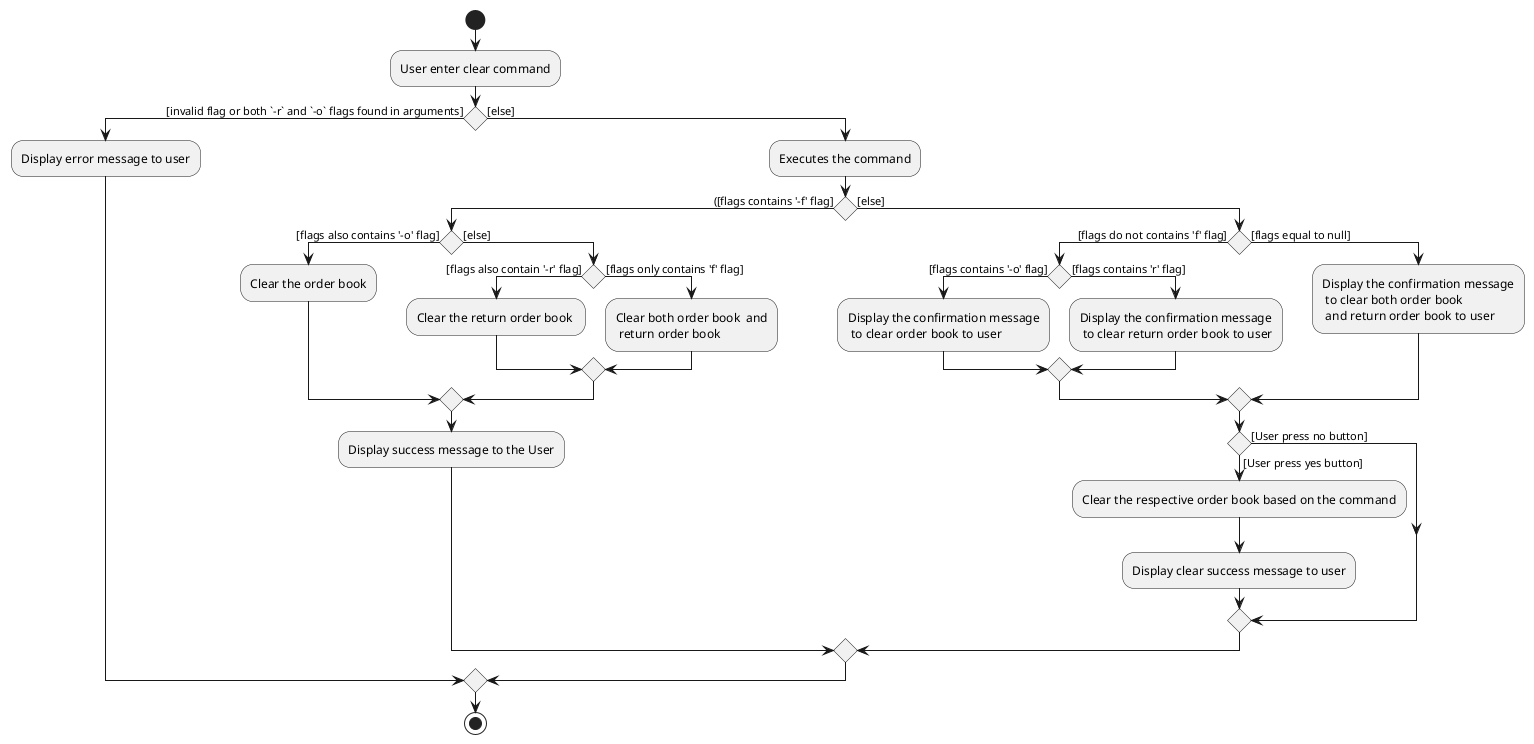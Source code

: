 @startuml

start
:User enter clear command;
if () then ([invalid flag or both `-r` and `-o` flags found in arguments])
:Display error message to user;
else ([else])
:Executes the command;

if () then (([flags contains '-f' flag])
    if () then ([flags also contains '-o' flag])
    :Clear the order book;
    else ([else])
        if() then ([flags also contain '-r' flag])
        :Clear the return order book ;
        else ([flags only contains 'f' flag])
        :Clear both order book  and
         return order book;
        endif
    endif
    :Display success message to the User;

else ([else])
    if() then([flags do not contains 'f' flag])
        if () then ([flags contains '-o' flag])
            :Display the confirmation message
             to clear order book to user;
        else ([flags contains 'r' flag])
            :Display the confirmation message
             to clear return order book to user;
        endif
    else ([flags equal to null])
    :Display the confirmation message
     to clear both order book
     and return order book to user;
    endif
    if () then ([User press yes button])
        :Clear the respective order book based on the command;
        :Display clear success message to user;
    else ([User press no button])
    endif
endif
endif
stop
@enduml
